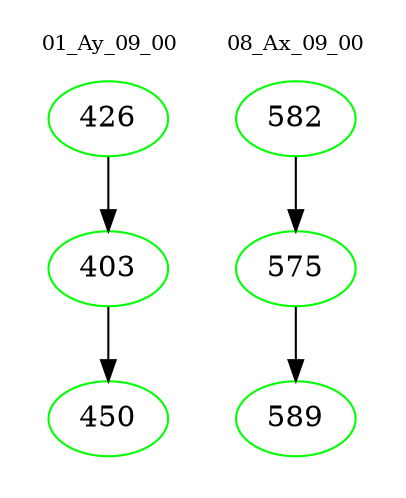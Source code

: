 digraph{
subgraph cluster_0 {
color = white
label = "01_Ay_09_00";
fontsize=10;
T0_426 [label="426", color="green"]
T0_426 -> T0_403 [color="black"]
T0_403 [label="403", color="green"]
T0_403 -> T0_450 [color="black"]
T0_450 [label="450", color="green"]
}
subgraph cluster_1 {
color = white
label = "08_Ax_09_00";
fontsize=10;
T1_582 [label="582", color="green"]
T1_582 -> T1_575 [color="black"]
T1_575 [label="575", color="green"]
T1_575 -> T1_589 [color="black"]
T1_589 [label="589", color="green"]
}
}
